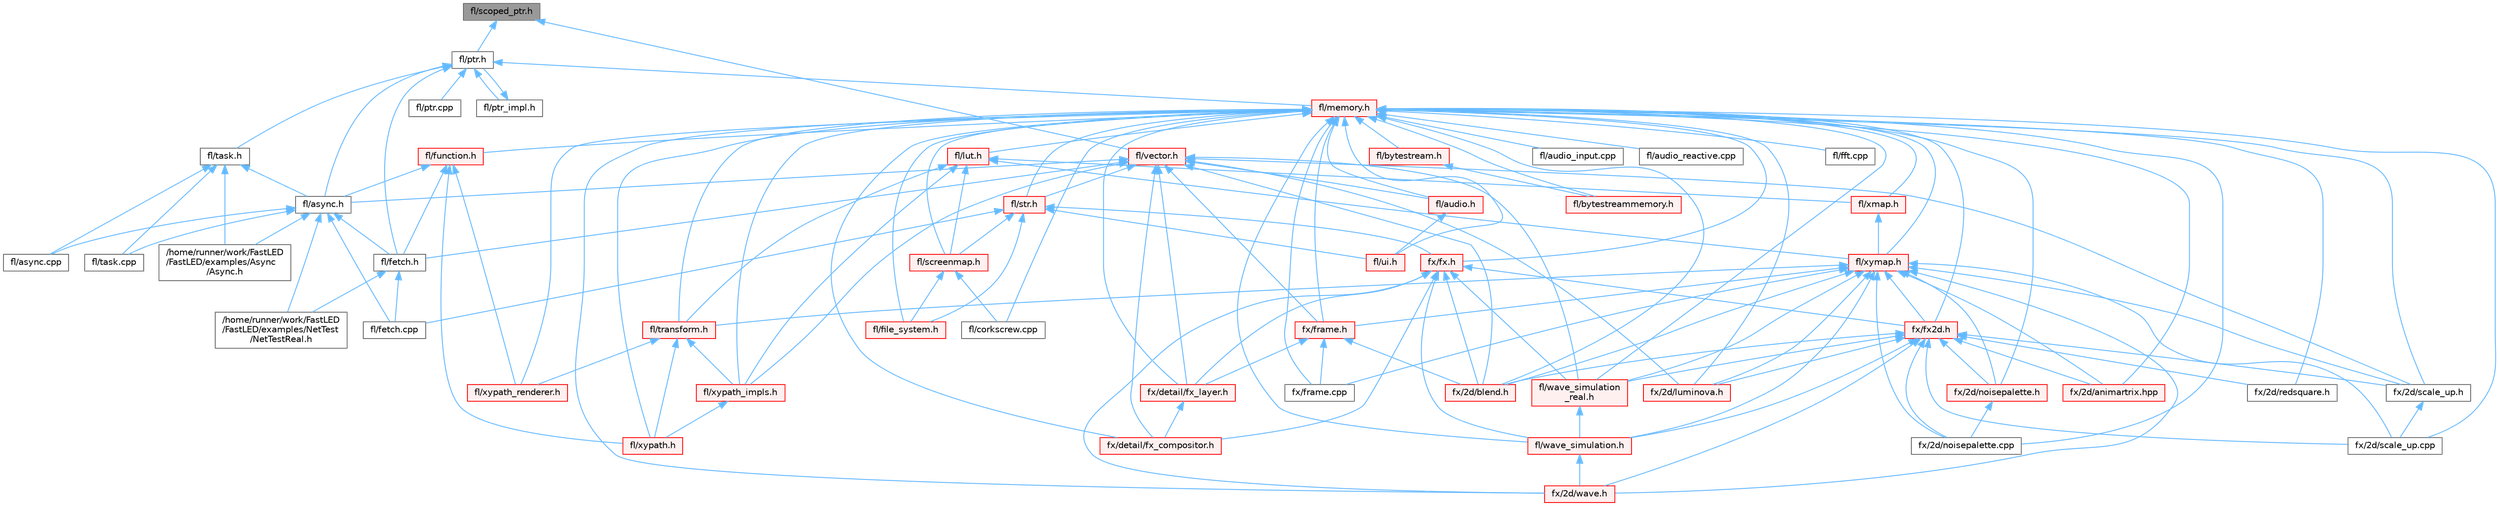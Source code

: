 digraph "fl/scoped_ptr.h"
{
 // INTERACTIVE_SVG=YES
 // LATEX_PDF_SIZE
  bgcolor="transparent";
  edge [fontname=Helvetica,fontsize=10,labelfontname=Helvetica,labelfontsize=10];
  node [fontname=Helvetica,fontsize=10,shape=box,height=0.2,width=0.4];
  Node1 [id="Node000001",label="fl/scoped_ptr.h",height=0.2,width=0.4,color="gray40", fillcolor="grey60", style="filled", fontcolor="black",tooltip=" "];
  Node1 -> Node2 [id="edge1_Node000001_Node000002",dir="back",color="steelblue1",style="solid",tooltip=" "];
  Node2 [id="Node000002",label="fl/ptr.h",height=0.2,width=0.4,color="grey40", fillcolor="white", style="filled",URL="$dd/d98/ptr_8h.html",tooltip=" "];
  Node2 -> Node3 [id="edge2_Node000002_Node000003",dir="back",color="steelblue1",style="solid",tooltip=" "];
  Node3 [id="Node000003",label="fl/async.h",height=0.2,width=0.4,color="grey40", fillcolor="white", style="filled",URL="$df/d4c/src_2fl_2async_8h.html",tooltip="Generic asynchronous task management for FastLED."];
  Node3 -> Node4 [id="edge3_Node000003_Node000004",dir="back",color="steelblue1",style="solid",tooltip=" "];
  Node4 [id="Node000004",label="/home/runner/work/FastLED\l/FastLED/examples/Async\l/Async.h",height=0.2,width=0.4,color="grey40", fillcolor="white", style="filled",URL="$d5/d1b/examples_2_async_2async_8h.html",tooltip=" "];
  Node3 -> Node5 [id="edge4_Node000003_Node000005",dir="back",color="steelblue1",style="solid",tooltip=" "];
  Node5 [id="Node000005",label="/home/runner/work/FastLED\l/FastLED/examples/NetTest\l/NetTestReal.h",height=0.2,width=0.4,color="grey40", fillcolor="white", style="filled",URL="$d5/dec/_net_test_real_8h.html",tooltip=" "];
  Node3 -> Node6 [id="edge5_Node000003_Node000006",dir="back",color="steelblue1",style="solid",tooltip=" "];
  Node6 [id="Node000006",label="fl/async.cpp",height=0.2,width=0.4,color="grey40", fillcolor="white", style="filled",URL="$d0/d95/async_8cpp.html",tooltip=" "];
  Node3 -> Node7 [id="edge6_Node000003_Node000007",dir="back",color="steelblue1",style="solid",tooltip=" "];
  Node7 [id="Node000007",label="fl/fetch.cpp",height=0.2,width=0.4,color="grey40", fillcolor="white", style="filled",URL="$d9/ddd/fetch_8cpp.html",tooltip=" "];
  Node3 -> Node8 [id="edge7_Node000003_Node000008",dir="back",color="steelblue1",style="solid",tooltip=" "];
  Node8 [id="Node000008",label="fl/fetch.h",height=0.2,width=0.4,color="grey40", fillcolor="white", style="filled",URL="$d6/d6a/fetch_8h.html",tooltip="Unified HTTP fetch API for FastLED (cross-platform)"];
  Node8 -> Node5 [id="edge8_Node000008_Node000005",dir="back",color="steelblue1",style="solid",tooltip=" "];
  Node8 -> Node7 [id="edge9_Node000008_Node000007",dir="back",color="steelblue1",style="solid",tooltip=" "];
  Node3 -> Node9 [id="edge10_Node000003_Node000009",dir="back",color="steelblue1",style="solid",tooltip=" "];
  Node9 [id="Node000009",label="fl/task.cpp",height=0.2,width=0.4,color="grey40", fillcolor="white", style="filled",URL="$d9/d9c/task_8cpp.html",tooltip=" "];
  Node2 -> Node8 [id="edge11_Node000002_Node000008",dir="back",color="steelblue1",style="solid",tooltip=" "];
  Node2 -> Node10 [id="edge12_Node000002_Node000010",dir="back",color="steelblue1",style="solid",tooltip=" "];
  Node10 [id="Node000010",label="fl/memory.h",height=0.2,width=0.4,color="red", fillcolor="#FFF0F0", style="filled",URL="$dc/d18/memory_8h.html",tooltip=" "];
  Node10 -> Node11 [id="edge13_Node000010_Node000011",dir="back",color="steelblue1",style="solid",tooltip=" "];
  Node11 [id="Node000011",label="fl/audio.h",height=0.2,width=0.4,color="red", fillcolor="#FFF0F0", style="filled",URL="$da/d09/audio_8h.html",tooltip=" "];
  Node11 -> Node19 [id="edge14_Node000011_Node000019",dir="back",color="steelblue1",style="solid",tooltip=" "];
  Node19 [id="Node000019",label="fl/ui.h",height=0.2,width=0.4,color="red", fillcolor="#FFF0F0", style="filled",URL="$d9/d3b/ui_8h.html",tooltip=" "];
  Node10 -> Node180 [id="edge15_Node000010_Node000180",dir="back",color="steelblue1",style="solid",tooltip=" "];
  Node180 [id="Node000180",label="fl/audio_input.cpp",height=0.2,width=0.4,color="grey40", fillcolor="white", style="filled",URL="$d7/da3/audio__input_8cpp.html",tooltip=" "];
  Node10 -> Node17 [id="edge16_Node000010_Node000017",dir="back",color="steelblue1",style="solid",tooltip=" "];
  Node17 [id="Node000017",label="fl/audio_reactive.cpp",height=0.2,width=0.4,color="grey40", fillcolor="white", style="filled",URL="$d4/d14/audio__reactive_8cpp.html",tooltip=" "];
  Node10 -> Node181 [id="edge17_Node000010_Node000181",dir="back",color="steelblue1",style="solid",tooltip=" "];
  Node181 [id="Node000181",label="fl/bytestream.h",height=0.2,width=0.4,color="red", fillcolor="#FFF0F0", style="filled",URL="$dd/d2b/bytestream_8h.html",tooltip=" "];
  Node181 -> Node182 [id="edge18_Node000181_Node000182",dir="back",color="steelblue1",style="solid",tooltip=" "];
  Node182 [id="Node000182",label="fl/bytestreammemory.h",height=0.2,width=0.4,color="red", fillcolor="#FFF0F0", style="filled",URL="$d1/d24/bytestreammemory_8h.html",tooltip=" "];
  Node10 -> Node182 [id="edge19_Node000010_Node000182",dir="back",color="steelblue1",style="solid",tooltip=" "];
  Node10 -> Node191 [id="edge20_Node000010_Node000191",dir="back",color="steelblue1",style="solid",tooltip=" "];
  Node191 [id="Node000191",label="fl/corkscrew.cpp",height=0.2,width=0.4,color="grey40", fillcolor="white", style="filled",URL="$d3/d9b/corkscrew_8cpp.html",tooltip=" "];
  Node10 -> Node192 [id="edge21_Node000010_Node000192",dir="back",color="steelblue1",style="solid",tooltip=" "];
  Node192 [id="Node000192",label="fl/fft.cpp",height=0.2,width=0.4,color="grey40", fillcolor="white", style="filled",URL="$db/d03/fft_8cpp.html",tooltip=" "];
  Node10 -> Node193 [id="edge22_Node000010_Node000193",dir="back",color="steelblue1",style="solid",tooltip=" "];
  Node193 [id="Node000193",label="fl/file_system.h",height=0.2,width=0.4,color="red", fillcolor="#FFF0F0", style="filled",URL="$d6/d8d/file__system_8h.html",tooltip=" "];
  Node10 -> Node195 [id="edge23_Node000010_Node000195",dir="back",color="steelblue1",style="solid",tooltip=" "];
  Node195 [id="Node000195",label="fl/function.h",height=0.2,width=0.4,color="red", fillcolor="#FFF0F0", style="filled",URL="$dd/d67/function_8h.html",tooltip=" "];
  Node195 -> Node3 [id="edge24_Node000195_Node000003",dir="back",color="steelblue1",style="solid",tooltip=" "];
  Node195 -> Node8 [id="edge25_Node000195_Node000008",dir="back",color="steelblue1",style="solid",tooltip=" "];
  Node195 -> Node215 [id="edge26_Node000195_Node000215",dir="back",color="steelblue1",style="solid",tooltip=" "];
  Node215 [id="Node000215",label="fl/xypath.h",height=0.2,width=0.4,color="red", fillcolor="#FFF0F0", style="filled",URL="$d5/df2/xypath_8h.html",tooltip=" "];
  Node195 -> Node222 [id="edge27_Node000195_Node000222",dir="back",color="steelblue1",style="solid",tooltip=" "];
  Node222 [id="Node000222",label="fl/xypath_renderer.h",height=0.2,width=0.4,color="red", fillcolor="#FFF0F0", style="filled",URL="$d2/d88/xypath__renderer_8h.html",tooltip=" "];
  Node10 -> Node223 [id="edge28_Node000010_Node000223",dir="back",color="steelblue1",style="solid",tooltip=" "];
  Node223 [id="Node000223",label="fl/lut.h",height=0.2,width=0.4,color="red", fillcolor="#FFF0F0", style="filled",URL="$db/d54/lut_8h.html",tooltip=" "];
  Node223 -> Node207 [id="edge29_Node000223_Node000207",dir="back",color="steelblue1",style="solid",tooltip=" "];
  Node207 [id="Node000207",label="fl/screenmap.h",height=0.2,width=0.4,color="red", fillcolor="#FFF0F0", style="filled",URL="$d7/d97/screenmap_8h.html",tooltip=" "];
  Node207 -> Node191 [id="edge30_Node000207_Node000191",dir="back",color="steelblue1",style="solid",tooltip=" "];
  Node207 -> Node193 [id="edge31_Node000207_Node000193",dir="back",color="steelblue1",style="solid",tooltip=" "];
  Node223 -> Node225 [id="edge32_Node000223_Node000225",dir="back",color="steelblue1",style="solid",tooltip=" "];
  Node225 [id="Node000225",label="fl/transform.h",height=0.2,width=0.4,color="red", fillcolor="#FFF0F0", style="filled",URL="$d2/d80/transform_8h.html",tooltip=" "];
  Node225 -> Node215 [id="edge33_Node000225_Node000215",dir="back",color="steelblue1",style="solid",tooltip=" "];
  Node225 -> Node226 [id="edge34_Node000225_Node000226",dir="back",color="steelblue1",style="solid",tooltip=" "];
  Node226 [id="Node000226",label="fl/xypath_impls.h",height=0.2,width=0.4,color="red", fillcolor="#FFF0F0", style="filled",URL="$d8/d5f/xypath__impls_8h.html",tooltip=" "];
  Node226 -> Node215 [id="edge35_Node000226_Node000215",dir="back",color="steelblue1",style="solid",tooltip=" "];
  Node225 -> Node222 [id="edge36_Node000225_Node000222",dir="back",color="steelblue1",style="solid",tooltip=" "];
  Node223 -> Node227 [id="edge37_Node000223_Node000227",dir="back",color="steelblue1",style="solid",tooltip=" "];
  Node227 [id="Node000227",label="fl/xmap.h",height=0.2,width=0.4,color="red", fillcolor="#FFF0F0", style="filled",URL="$dd/dcc/xmap_8h.html",tooltip=" "];
  Node227 -> Node229 [id="edge38_Node000227_Node000229",dir="back",color="steelblue1",style="solid",tooltip=" "];
  Node229 [id="Node000229",label="fl/xymap.h",height=0.2,width=0.4,color="red", fillcolor="#FFF0F0", style="filled",URL="$da/d61/xymap_8h.html",tooltip=" "];
  Node229 -> Node225 [id="edge39_Node000229_Node000225",dir="back",color="steelblue1",style="solid",tooltip=" "];
  Node229 -> Node247 [id="edge40_Node000229_Node000247",dir="back",color="steelblue1",style="solid",tooltip=" "];
  Node247 [id="Node000247",label="fl/wave_simulation.h",height=0.2,width=0.4,color="red", fillcolor="#FFF0F0", style="filled",URL="$dc/d36/wave__simulation_8h.html",tooltip=" "];
  Node247 -> Node166 [id="edge41_Node000247_Node000166",dir="back",color="steelblue1",style="solid",tooltip=" "];
  Node166 [id="Node000166",label="fx/2d/wave.h",height=0.2,width=0.4,color="red", fillcolor="#FFF0F0", style="filled",URL="$de/de9/src_2fx_22d_2wave_8h.html",tooltip=" "];
  Node229 -> Node249 [id="edge42_Node000229_Node000249",dir="back",color="steelblue1",style="solid",tooltip=" "];
  Node249 [id="Node000249",label="fl/wave_simulation\l_real.h",height=0.2,width=0.4,color="red", fillcolor="#FFF0F0", style="filled",URL="$dd/d8e/wave__simulation__real_8h.html",tooltip=" "];
  Node249 -> Node247 [id="edge43_Node000249_Node000247",dir="back",color="steelblue1",style="solid",tooltip=" "];
  Node229 -> Node163 [id="edge44_Node000229_Node000163",dir="back",color="steelblue1",style="solid",tooltip=" "];
  Node163 [id="Node000163",label="fx/2d/animartrix.hpp",height=0.2,width=0.4,color="red", fillcolor="#FFF0F0", style="filled",URL="$d3/dc3/animartrix_8hpp.html",tooltip=" "];
  Node229 -> Node251 [id="edge45_Node000229_Node000251",dir="back",color="steelblue1",style="solid",tooltip=" "];
  Node251 [id="Node000251",label="fx/2d/blend.h",height=0.2,width=0.4,color="red", fillcolor="#FFF0F0", style="filled",URL="$d8/d4e/blend_8h.html",tooltip=" "];
  Node229 -> Node145 [id="edge46_Node000229_Node000145",dir="back",color="steelblue1",style="solid",tooltip=" "];
  Node145 [id="Node000145",label="fx/2d/luminova.h",height=0.2,width=0.4,color="red", fillcolor="#FFF0F0", style="filled",URL="$d4/dd9/src_2fx_22d_2luminova_8h.html",tooltip=" "];
  Node229 -> Node147 [id="edge47_Node000229_Node000147",dir="back",color="steelblue1",style="solid",tooltip=" "];
  Node147 [id="Node000147",label="fx/2d/noisepalette.cpp",height=0.2,width=0.4,color="grey40", fillcolor="white", style="filled",URL="$d6/d66/noisepalette_8cpp.html",tooltip=" "];
  Node229 -> Node148 [id="edge48_Node000229_Node000148",dir="back",color="steelblue1",style="solid",tooltip=" "];
  Node148 [id="Node000148",label="fx/2d/noisepalette.h",height=0.2,width=0.4,color="red", fillcolor="#FFF0F0", style="filled",URL="$d6/dc7/noisepalette_8h.html",tooltip="Demonstrates how to mix noise generation with color palettes on a 2D LED matrix."];
  Node148 -> Node147 [id="edge49_Node000148_Node000147",dir="back",color="steelblue1",style="solid",tooltip=" "];
  Node229 -> Node150 [id="edge50_Node000229_Node000150",dir="back",color="steelblue1",style="solid",tooltip=" "];
  Node150 [id="Node000150",label="fx/2d/scale_up.cpp",height=0.2,width=0.4,color="grey40", fillcolor="white", style="filled",URL="$dc/d8c/scale__up_8cpp.html",tooltip=" "];
  Node229 -> Node246 [id="edge51_Node000229_Node000246",dir="back",color="steelblue1",style="solid",tooltip=" "];
  Node246 [id="Node000246",label="fx/2d/scale_up.h",height=0.2,width=0.4,color="grey40", fillcolor="white", style="filled",URL="$d2/d74/scale__up_8h.html",tooltip="Expands a grid using bilinear interpolation and scaling up."];
  Node246 -> Node150 [id="edge52_Node000246_Node000150",dir="back",color="steelblue1",style="solid",tooltip=" "];
  Node229 -> Node166 [id="edge53_Node000229_Node000166",dir="back",color="steelblue1",style="solid",tooltip=" "];
  Node229 -> Node252 [id="edge54_Node000229_Node000252",dir="back",color="steelblue1",style="solid",tooltip=" "];
  Node252 [id="Node000252",label="fx/frame.cpp",height=0.2,width=0.4,color="grey40", fillcolor="white", style="filled",URL="$da/d14/frame_8cpp.html",tooltip=" "];
  Node229 -> Node253 [id="edge55_Node000229_Node000253",dir="back",color="steelblue1",style="solid",tooltip=" "];
  Node253 [id="Node000253",label="fx/frame.h",height=0.2,width=0.4,color="red", fillcolor="#FFF0F0", style="filled",URL="$df/d7d/frame_8h.html",tooltip=" "];
  Node253 -> Node251 [id="edge56_Node000253_Node000251",dir="back",color="steelblue1",style="solid",tooltip=" "];
  Node253 -> Node254 [id="edge57_Node000253_Node000254",dir="back",color="steelblue1",style="solid",tooltip=" "];
  Node254 [id="Node000254",label="fx/detail/fx_layer.h",height=0.2,width=0.4,color="red", fillcolor="#FFF0F0", style="filled",URL="$d7/d2f/fx__layer_8h.html",tooltip=" "];
  Node254 -> Node255 [id="edge58_Node000254_Node000255",dir="back",color="steelblue1",style="solid",tooltip=" "];
  Node255 [id="Node000255",label="fx/detail/fx_compositor.h",height=0.2,width=0.4,color="red", fillcolor="#FFF0F0", style="filled",URL="$d5/d6b/fx__compositor_8h.html",tooltip=" "];
  Node253 -> Node252 [id="edge59_Node000253_Node000252",dir="back",color="steelblue1",style="solid",tooltip=" "];
  Node229 -> Node257 [id="edge60_Node000229_Node000257",dir="back",color="steelblue1",style="solid",tooltip=" "];
  Node257 [id="Node000257",label="fx/fx2d.h",height=0.2,width=0.4,color="red", fillcolor="#FFF0F0", style="filled",URL="$d9/d43/fx2d_8h.html",tooltip=" "];
  Node257 -> Node247 [id="edge61_Node000257_Node000247",dir="back",color="steelblue1",style="solid",tooltip=" "];
  Node257 -> Node249 [id="edge62_Node000257_Node000249",dir="back",color="steelblue1",style="solid",tooltip=" "];
  Node257 -> Node163 [id="edge63_Node000257_Node000163",dir="back",color="steelblue1",style="solid",tooltip=" "];
  Node257 -> Node251 [id="edge64_Node000257_Node000251",dir="back",color="steelblue1",style="solid",tooltip=" "];
  Node257 -> Node145 [id="edge65_Node000257_Node000145",dir="back",color="steelblue1",style="solid",tooltip=" "];
  Node257 -> Node147 [id="edge66_Node000257_Node000147",dir="back",color="steelblue1",style="solid",tooltip=" "];
  Node257 -> Node148 [id="edge67_Node000257_Node000148",dir="back",color="steelblue1",style="solid",tooltip=" "];
  Node257 -> Node149 [id="edge68_Node000257_Node000149",dir="back",color="steelblue1",style="solid",tooltip=" "];
  Node149 [id="Node000149",label="fx/2d/redsquare.h",height=0.2,width=0.4,color="grey40", fillcolor="white", style="filled",URL="$d3/db8/redsquare_8h.html",tooltip=" "];
  Node257 -> Node150 [id="edge69_Node000257_Node000150",dir="back",color="steelblue1",style="solid",tooltip=" "];
  Node257 -> Node246 [id="edge70_Node000257_Node000246",dir="back",color="steelblue1",style="solid",tooltip=" "];
  Node257 -> Node166 [id="edge71_Node000257_Node000166",dir="back",color="steelblue1",style="solid",tooltip=" "];
  Node223 -> Node229 [id="edge72_Node000223_Node000229",dir="back",color="steelblue1",style="solid",tooltip=" "];
  Node223 -> Node226 [id="edge73_Node000223_Node000226",dir="back",color="steelblue1",style="solid",tooltip=" "];
  Node10 -> Node207 [id="edge74_Node000010_Node000207",dir="back",color="steelblue1",style="solid",tooltip=" "];
  Node10 -> Node260 [id="edge75_Node000010_Node000260",dir="back",color="steelblue1",style="solid",tooltip=" "];
  Node260 [id="Node000260",label="fl/str.h",height=0.2,width=0.4,color="red", fillcolor="#FFF0F0", style="filled",URL="$d1/d93/str_8h.html",tooltip=" "];
  Node260 -> Node7 [id="edge76_Node000260_Node000007",dir="back",color="steelblue1",style="solid",tooltip=" "];
  Node260 -> Node193 [id="edge77_Node000260_Node000193",dir="back",color="steelblue1",style="solid",tooltip=" "];
  Node260 -> Node207 [id="edge78_Node000260_Node000207",dir="back",color="steelblue1",style="solid",tooltip=" "];
  Node260 -> Node19 [id="edge79_Node000260_Node000019",dir="back",color="steelblue1",style="solid",tooltip=" "];
  Node260 -> Node329 [id="edge80_Node000260_Node000329",dir="back",color="steelblue1",style="solid",tooltip=" "];
  Node329 [id="Node000329",label="fx/fx.h",height=0.2,width=0.4,color="red", fillcolor="#FFF0F0", style="filled",URL="$d2/d0c/fx_8h.html",tooltip=" "];
  Node329 -> Node247 [id="edge81_Node000329_Node000247",dir="back",color="steelblue1",style="solid",tooltip=" "];
  Node329 -> Node249 [id="edge82_Node000329_Node000249",dir="back",color="steelblue1",style="solid",tooltip=" "];
  Node329 -> Node251 [id="edge83_Node000329_Node000251",dir="back",color="steelblue1",style="solid",tooltip=" "];
  Node329 -> Node166 [id="edge84_Node000329_Node000166",dir="back",color="steelblue1",style="solid",tooltip=" "];
  Node329 -> Node255 [id="edge85_Node000329_Node000255",dir="back",color="steelblue1",style="solid",tooltip=" "];
  Node329 -> Node254 [id="edge86_Node000329_Node000254",dir="back",color="steelblue1",style="solid",tooltip=" "];
  Node329 -> Node257 [id="edge87_Node000329_Node000257",dir="back",color="steelblue1",style="solid",tooltip=" "];
  Node10 -> Node225 [id="edge88_Node000010_Node000225",dir="back",color="steelblue1",style="solid",tooltip=" "];
  Node10 -> Node19 [id="edge89_Node000010_Node000019",dir="back",color="steelblue1",style="solid",tooltip=" "];
  Node10 -> Node247 [id="edge90_Node000010_Node000247",dir="back",color="steelblue1",style="solid",tooltip=" "];
  Node10 -> Node249 [id="edge91_Node000010_Node000249",dir="back",color="steelblue1",style="solid",tooltip=" "];
  Node10 -> Node227 [id="edge92_Node000010_Node000227",dir="back",color="steelblue1",style="solid",tooltip=" "];
  Node10 -> Node229 [id="edge93_Node000010_Node000229",dir="back",color="steelblue1",style="solid",tooltip=" "];
  Node10 -> Node215 [id="edge94_Node000010_Node000215",dir="back",color="steelblue1",style="solid",tooltip=" "];
  Node10 -> Node226 [id="edge95_Node000010_Node000226",dir="back",color="steelblue1",style="solid",tooltip=" "];
  Node10 -> Node222 [id="edge96_Node000010_Node000222",dir="back",color="steelblue1",style="solid",tooltip=" "];
  Node10 -> Node163 [id="edge97_Node000010_Node000163",dir="back",color="steelblue1",style="solid",tooltip=" "];
  Node10 -> Node251 [id="edge98_Node000010_Node000251",dir="back",color="steelblue1",style="solid",tooltip=" "];
  Node10 -> Node145 [id="edge99_Node000010_Node000145",dir="back",color="steelblue1",style="solid",tooltip=" "];
  Node10 -> Node147 [id="edge100_Node000010_Node000147",dir="back",color="steelblue1",style="solid",tooltip=" "];
  Node10 -> Node148 [id="edge101_Node000010_Node000148",dir="back",color="steelblue1",style="solid",tooltip=" "];
  Node10 -> Node149 [id="edge102_Node000010_Node000149",dir="back",color="steelblue1",style="solid",tooltip=" "];
  Node10 -> Node150 [id="edge103_Node000010_Node000150",dir="back",color="steelblue1",style="solid",tooltip=" "];
  Node10 -> Node246 [id="edge104_Node000010_Node000246",dir="back",color="steelblue1",style="solid",tooltip=" "];
  Node10 -> Node166 [id="edge105_Node000010_Node000166",dir="back",color="steelblue1",style="solid",tooltip=" "];
  Node10 -> Node255 [id="edge106_Node000010_Node000255",dir="back",color="steelblue1",style="solid",tooltip=" "];
  Node10 -> Node254 [id="edge107_Node000010_Node000254",dir="back",color="steelblue1",style="solid",tooltip=" "];
  Node10 -> Node252 [id="edge108_Node000010_Node000252",dir="back",color="steelblue1",style="solid",tooltip=" "];
  Node10 -> Node253 [id="edge109_Node000010_Node000253",dir="back",color="steelblue1",style="solid",tooltip=" "];
  Node10 -> Node329 [id="edge110_Node000010_Node000329",dir="back",color="steelblue1",style="solid",tooltip=" "];
  Node10 -> Node257 [id="edge111_Node000010_Node000257",dir="back",color="steelblue1",style="solid",tooltip=" "];
  Node2 -> Node367 [id="edge112_Node000002_Node000367",dir="back",color="steelblue1",style="solid",tooltip=" "];
  Node367 [id="Node000367",label="fl/ptr.cpp",height=0.2,width=0.4,color="grey40", fillcolor="white", style="filled",URL="$df/dc6/ptr_8cpp.html",tooltip=" "];
  Node2 -> Node368 [id="edge113_Node000002_Node000368",dir="back",color="steelblue1",style="solid",tooltip=" "];
  Node368 [id="Node000368",label="fl/ptr_impl.h",height=0.2,width=0.4,color="grey40", fillcolor="white", style="filled",URL="$d5/d94/ptr__impl_8h.html",tooltip=" "];
  Node368 -> Node2 [id="edge114_Node000368_Node000002",dir="back",color="steelblue1",style="solid",tooltip=" "];
  Node2 -> Node214 [id="edge115_Node000002_Node000214",dir="back",color="steelblue1",style="solid",tooltip=" "];
  Node214 [id="Node000214",label="fl/task.h",height=0.2,width=0.4,color="grey40", fillcolor="white", style="filled",URL="$db/da4/task_8h.html",tooltip=" "];
  Node214 -> Node4 [id="edge116_Node000214_Node000004",dir="back",color="steelblue1",style="solid",tooltip=" "];
  Node214 -> Node6 [id="edge117_Node000214_Node000006",dir="back",color="steelblue1",style="solid",tooltip=" "];
  Node214 -> Node3 [id="edge118_Node000214_Node000003",dir="back",color="steelblue1",style="solid",tooltip=" "];
  Node214 -> Node9 [id="edge119_Node000214_Node000009",dir="back",color="steelblue1",style="solid",tooltip=" "];
  Node1 -> Node294 [id="edge120_Node000001_Node000294",dir="back",color="steelblue1",style="solid",tooltip=" "];
  Node294 [id="Node000294",label="fl/vector.h",height=0.2,width=0.4,color="red", fillcolor="#FFF0F0", style="filled",URL="$d6/d68/vector_8h.html",tooltip=" "];
  Node294 -> Node3 [id="edge121_Node000294_Node000003",dir="back",color="steelblue1",style="solid",tooltip=" "];
  Node294 -> Node11 [id="edge122_Node000294_Node000011",dir="back",color="steelblue1",style="solid",tooltip=" "];
  Node294 -> Node8 [id="edge123_Node000294_Node000008",dir="back",color="steelblue1",style="solid",tooltip=" "];
  Node294 -> Node260 [id="edge124_Node000294_Node000260",dir="back",color="steelblue1",style="solid",tooltip=" "];
  Node294 -> Node249 [id="edge125_Node000294_Node000249",dir="back",color="steelblue1",style="solid",tooltip=" "];
  Node294 -> Node226 [id="edge126_Node000294_Node000226",dir="back",color="steelblue1",style="solid",tooltip=" "];
  Node294 -> Node251 [id="edge127_Node000294_Node000251",dir="back",color="steelblue1",style="solid",tooltip=" "];
  Node294 -> Node145 [id="edge128_Node000294_Node000145",dir="back",color="steelblue1",style="solid",tooltip=" "];
  Node294 -> Node246 [id="edge129_Node000294_Node000246",dir="back",color="steelblue1",style="solid",tooltip=" "];
  Node294 -> Node255 [id="edge130_Node000294_Node000255",dir="back",color="steelblue1",style="solid",tooltip=" "];
  Node294 -> Node254 [id="edge131_Node000294_Node000254",dir="back",color="steelblue1",style="solid",tooltip=" "];
  Node294 -> Node253 [id="edge132_Node000294_Node000253",dir="back",color="steelblue1",style="solid",tooltip=" "];
}
